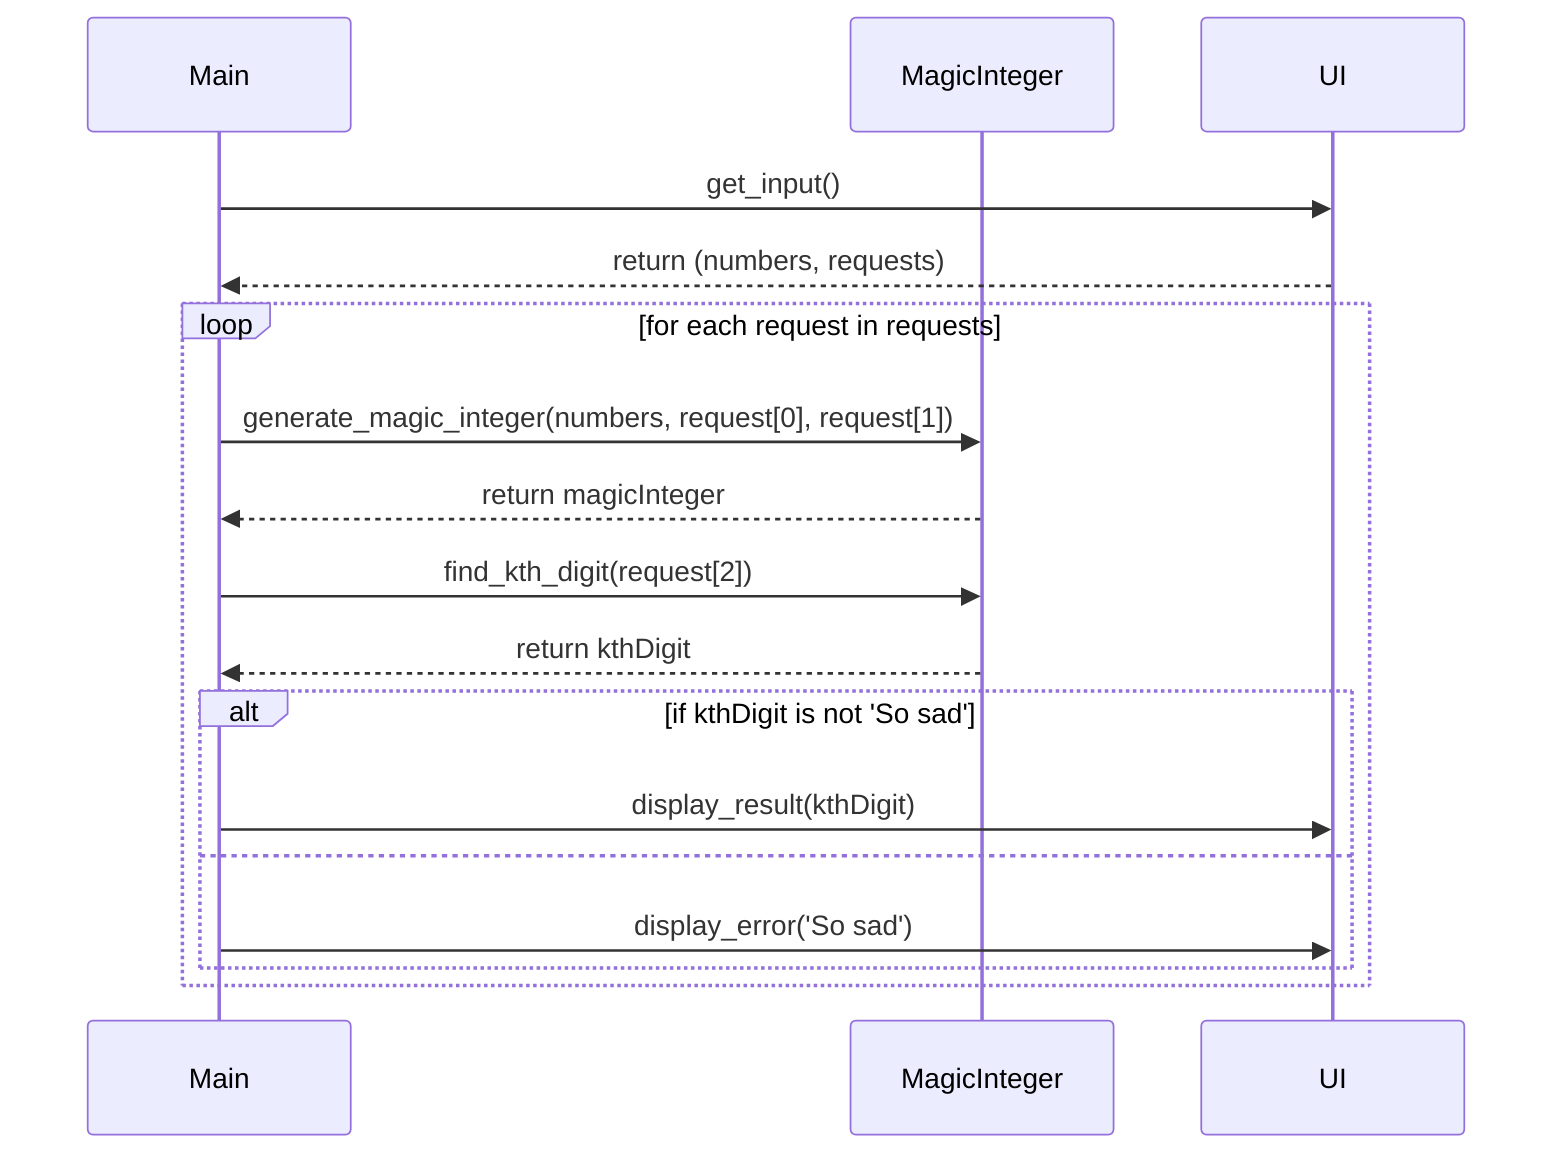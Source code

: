 sequenceDiagram
    participant M as Main
    participant MI as MagicInteger
    participant U as UI
    M->>U: get_input()
    U-->>M: return (numbers, requests)
    loop for each request in requests
        M->>MI: generate_magic_integer(numbers, request[0], request[1])
        MI-->>M: return magicInteger
        M->>MI: find_kth_digit(request[2])
        MI-->>M: return kthDigit
        alt if kthDigit is not 'So sad'
            M->>U: display_result(kthDigit)
        else
            M->>U: display_error('So sad')
        end
    end